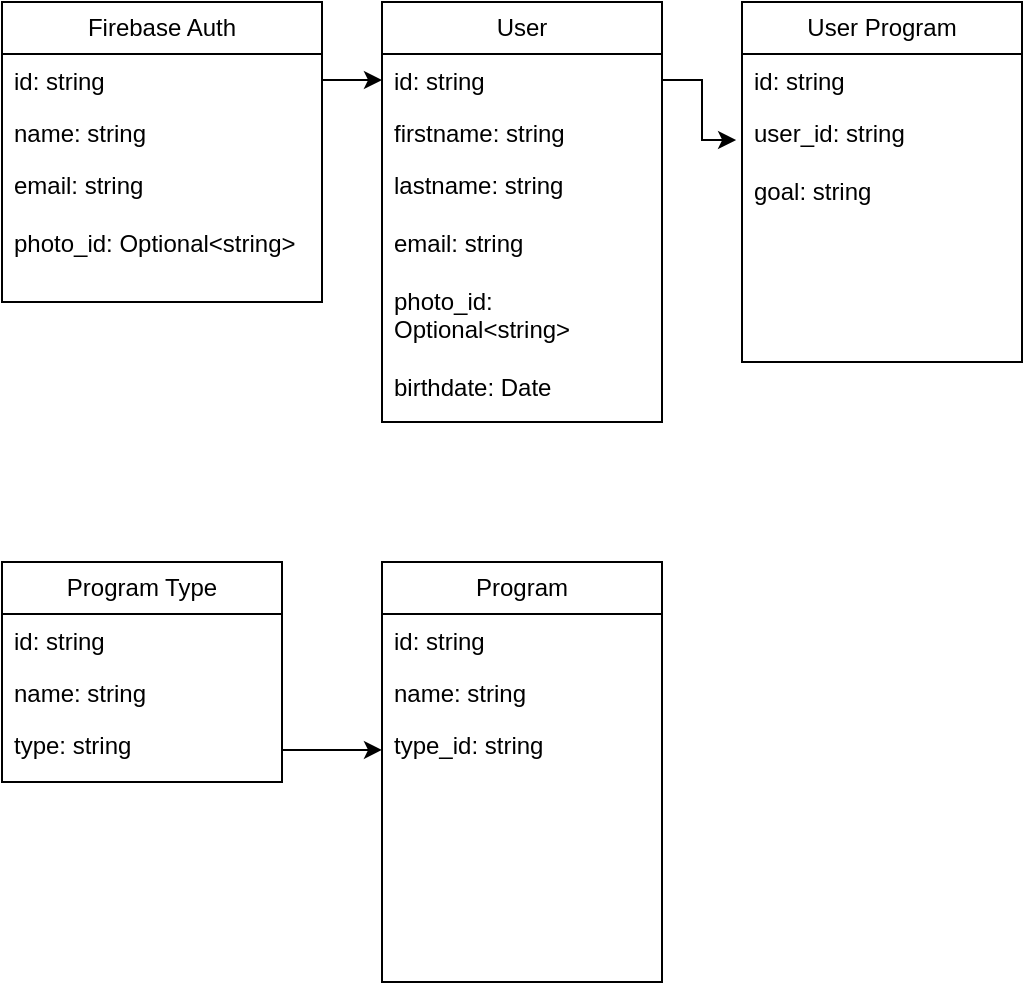 <mxfile version="21.0.10" type="github">
  <diagram name="Page-1" id="0UxrynQYeEg9P37uhTNk">
    <mxGraphModel dx="1434" dy="731" grid="1" gridSize="10" guides="1" tooltips="1" connect="1" arrows="1" fold="1" page="1" pageScale="1" pageWidth="850" pageHeight="1100" math="0" shadow="0">
      <root>
        <mxCell id="0" />
        <mxCell id="1" parent="0" />
        <mxCell id="g6p-Rga5-xAkZkjsVIIk-1" value="User" style="swimlane;fontStyle=0;childLayout=stackLayout;horizontal=1;startSize=26;fillColor=none;horizontalStack=0;resizeParent=1;resizeParentMax=0;resizeLast=0;collapsible=1;marginBottom=0;whiteSpace=wrap;html=1;" vertex="1" parent="1">
          <mxGeometry x="260" y="30" width="140" height="210" as="geometry" />
        </mxCell>
        <mxCell id="g6p-Rga5-xAkZkjsVIIk-2" value="id: string" style="text;strokeColor=none;fillColor=none;align=left;verticalAlign=top;spacingLeft=4;spacingRight=4;overflow=hidden;rotatable=0;points=[[0,0.5],[1,0.5]];portConstraint=eastwest;whiteSpace=wrap;html=1;" vertex="1" parent="g6p-Rga5-xAkZkjsVIIk-1">
          <mxGeometry y="26" width="140" height="26" as="geometry" />
        </mxCell>
        <mxCell id="g6p-Rga5-xAkZkjsVIIk-3" value="firstname: string&lt;br&gt;" style="text;strokeColor=none;fillColor=none;align=left;verticalAlign=top;spacingLeft=4;spacingRight=4;overflow=hidden;rotatable=0;points=[[0,0.5],[1,0.5]];portConstraint=eastwest;whiteSpace=wrap;html=1;" vertex="1" parent="g6p-Rga5-xAkZkjsVIIk-1">
          <mxGeometry y="52" width="140" height="26" as="geometry" />
        </mxCell>
        <mxCell id="g6p-Rga5-xAkZkjsVIIk-6" value="lastname: string&lt;br&gt;&lt;br&gt;email: string&lt;br&gt;&lt;br&gt;photo_id: Optional&amp;lt;string&amp;gt;&lt;br&gt;&lt;br&gt;birthdate: Date" style="text;strokeColor=none;fillColor=none;align=left;verticalAlign=top;spacingLeft=4;spacingRight=4;overflow=hidden;rotatable=0;points=[[0,0.5],[1,0.5]];portConstraint=eastwest;whiteSpace=wrap;html=1;" vertex="1" parent="g6p-Rga5-xAkZkjsVIIk-1">
          <mxGeometry y="78" width="140" height="132" as="geometry" />
        </mxCell>
        <mxCell id="g6p-Rga5-xAkZkjsVIIk-7" value="Firebase Auth" style="swimlane;fontStyle=0;childLayout=stackLayout;horizontal=1;startSize=26;fillColor=none;horizontalStack=0;resizeParent=1;resizeParentMax=0;resizeLast=0;collapsible=1;marginBottom=0;whiteSpace=wrap;html=1;" vertex="1" parent="1">
          <mxGeometry x="70" y="30" width="160" height="150" as="geometry" />
        </mxCell>
        <mxCell id="g6p-Rga5-xAkZkjsVIIk-8" value="id: string" style="text;strokeColor=none;fillColor=none;align=left;verticalAlign=top;spacingLeft=4;spacingRight=4;overflow=hidden;rotatable=0;points=[[0,0.5],[1,0.5]];portConstraint=eastwest;whiteSpace=wrap;html=1;" vertex="1" parent="g6p-Rga5-xAkZkjsVIIk-7">
          <mxGeometry y="26" width="160" height="26" as="geometry" />
        </mxCell>
        <mxCell id="g6p-Rga5-xAkZkjsVIIk-9" value="name: string" style="text;strokeColor=none;fillColor=none;align=left;verticalAlign=top;spacingLeft=4;spacingRight=4;overflow=hidden;rotatable=0;points=[[0,0.5],[1,0.5]];portConstraint=eastwest;whiteSpace=wrap;html=1;" vertex="1" parent="g6p-Rga5-xAkZkjsVIIk-7">
          <mxGeometry y="52" width="160" height="26" as="geometry" />
        </mxCell>
        <mxCell id="g6p-Rga5-xAkZkjsVIIk-10" value="email: string&lt;br&gt;&lt;br&gt;photo_id: Optional&amp;lt;string&amp;gt;" style="text;strokeColor=none;fillColor=none;align=left;verticalAlign=top;spacingLeft=4;spacingRight=4;overflow=hidden;rotatable=0;points=[[0,0.5],[1,0.5]];portConstraint=eastwest;whiteSpace=wrap;html=1;" vertex="1" parent="g6p-Rga5-xAkZkjsVIIk-7">
          <mxGeometry y="78" width="160" height="72" as="geometry" />
        </mxCell>
        <mxCell id="g6p-Rga5-xAkZkjsVIIk-11" value="" style="edgeStyle=orthogonalEdgeStyle;rounded=0;orthogonalLoop=1;jettySize=auto;html=1;entryX=0;entryY=0.5;entryDx=0;entryDy=0;" edge="1" parent="1" source="g6p-Rga5-xAkZkjsVIIk-8" target="g6p-Rga5-xAkZkjsVIIk-2">
          <mxGeometry relative="1" as="geometry" />
        </mxCell>
        <mxCell id="g6p-Rga5-xAkZkjsVIIk-12" value="Program" style="swimlane;fontStyle=0;childLayout=stackLayout;horizontal=1;startSize=26;fillColor=none;horizontalStack=0;resizeParent=1;resizeParentMax=0;resizeLast=0;collapsible=1;marginBottom=0;whiteSpace=wrap;html=1;" vertex="1" parent="1">
          <mxGeometry x="260" y="310" width="140" height="210" as="geometry" />
        </mxCell>
        <mxCell id="g6p-Rga5-xAkZkjsVIIk-13" value="id: string" style="text;strokeColor=none;fillColor=none;align=left;verticalAlign=top;spacingLeft=4;spacingRight=4;overflow=hidden;rotatable=0;points=[[0,0.5],[1,0.5]];portConstraint=eastwest;whiteSpace=wrap;html=1;" vertex="1" parent="g6p-Rga5-xAkZkjsVIIk-12">
          <mxGeometry y="26" width="140" height="26" as="geometry" />
        </mxCell>
        <mxCell id="g6p-Rga5-xAkZkjsVIIk-14" value="name: string" style="text;strokeColor=none;fillColor=none;align=left;verticalAlign=top;spacingLeft=4;spacingRight=4;overflow=hidden;rotatable=0;points=[[0,0.5],[1,0.5]];portConstraint=eastwest;whiteSpace=wrap;html=1;" vertex="1" parent="g6p-Rga5-xAkZkjsVIIk-12">
          <mxGeometry y="52" width="140" height="26" as="geometry" />
        </mxCell>
        <mxCell id="g6p-Rga5-xAkZkjsVIIk-15" value="type_id: string" style="text;strokeColor=none;fillColor=none;align=left;verticalAlign=top;spacingLeft=4;spacingRight=4;overflow=hidden;rotatable=0;points=[[0,0.5],[1,0.5]];portConstraint=eastwest;whiteSpace=wrap;html=1;" vertex="1" parent="g6p-Rga5-xAkZkjsVIIk-12">
          <mxGeometry y="78" width="140" height="132" as="geometry" />
        </mxCell>
        <mxCell id="g6p-Rga5-xAkZkjsVIIk-16" value="User Program" style="swimlane;fontStyle=0;childLayout=stackLayout;horizontal=1;startSize=26;fillColor=none;horizontalStack=0;resizeParent=1;resizeParentMax=0;resizeLast=0;collapsible=1;marginBottom=0;whiteSpace=wrap;html=1;" vertex="1" parent="1">
          <mxGeometry x="440" y="30" width="140" height="180" as="geometry" />
        </mxCell>
        <mxCell id="g6p-Rga5-xAkZkjsVIIk-17" value="id: string" style="text;strokeColor=none;fillColor=none;align=left;verticalAlign=top;spacingLeft=4;spacingRight=4;overflow=hidden;rotatable=0;points=[[0,0.5],[1,0.5]];portConstraint=eastwest;whiteSpace=wrap;html=1;" vertex="1" parent="g6p-Rga5-xAkZkjsVIIk-16">
          <mxGeometry y="26" width="140" height="26" as="geometry" />
        </mxCell>
        <mxCell id="g6p-Rga5-xAkZkjsVIIk-18" value="user_id: string&lt;br&gt;&lt;br&gt;goal: string" style="text;strokeColor=none;fillColor=none;align=left;verticalAlign=top;spacingLeft=4;spacingRight=4;overflow=hidden;rotatable=0;points=[[0,0.5],[1,0.5]];portConstraint=eastwest;whiteSpace=wrap;html=1;" vertex="1" parent="g6p-Rga5-xAkZkjsVIIk-16">
          <mxGeometry y="52" width="140" height="128" as="geometry" />
        </mxCell>
        <mxCell id="g6p-Rga5-xAkZkjsVIIk-20" value="" style="edgeStyle=orthogonalEdgeStyle;rounded=0;orthogonalLoop=1;jettySize=auto;html=1;entryX=-0.021;entryY=0.133;entryDx=0;entryDy=0;entryPerimeter=0;" edge="1" parent="1" source="g6p-Rga5-xAkZkjsVIIk-2" target="g6p-Rga5-xAkZkjsVIIk-18">
          <mxGeometry relative="1" as="geometry">
            <mxPoint x="430" y="110" as="targetPoint" />
          </mxGeometry>
        </mxCell>
        <mxCell id="g6p-Rga5-xAkZkjsVIIk-21" value="Program Type" style="swimlane;fontStyle=0;childLayout=stackLayout;horizontal=1;startSize=26;fillColor=none;horizontalStack=0;resizeParent=1;resizeParentMax=0;resizeLast=0;collapsible=1;marginBottom=0;whiteSpace=wrap;html=1;" vertex="1" parent="1">
          <mxGeometry x="70" y="310" width="140" height="110" as="geometry" />
        </mxCell>
        <mxCell id="g6p-Rga5-xAkZkjsVIIk-22" value="id: string" style="text;strokeColor=none;fillColor=none;align=left;verticalAlign=top;spacingLeft=4;spacingRight=4;overflow=hidden;rotatable=0;points=[[0,0.5],[1,0.5]];portConstraint=eastwest;whiteSpace=wrap;html=1;" vertex="1" parent="g6p-Rga5-xAkZkjsVIIk-21">
          <mxGeometry y="26" width="140" height="26" as="geometry" />
        </mxCell>
        <mxCell id="g6p-Rga5-xAkZkjsVIIk-23" value="name: string" style="text;strokeColor=none;fillColor=none;align=left;verticalAlign=top;spacingLeft=4;spacingRight=4;overflow=hidden;rotatable=0;points=[[0,0.5],[1,0.5]];portConstraint=eastwest;whiteSpace=wrap;html=1;" vertex="1" parent="g6p-Rga5-xAkZkjsVIIk-21">
          <mxGeometry y="52" width="140" height="26" as="geometry" />
        </mxCell>
        <mxCell id="g6p-Rga5-xAkZkjsVIIk-24" value="type: string" style="text;strokeColor=none;fillColor=none;align=left;verticalAlign=top;spacingLeft=4;spacingRight=4;overflow=hidden;rotatable=0;points=[[0,0.5],[1,0.5]];portConstraint=eastwest;whiteSpace=wrap;html=1;" vertex="1" parent="g6p-Rga5-xAkZkjsVIIk-21">
          <mxGeometry y="78" width="140" height="32" as="geometry" />
        </mxCell>
        <mxCell id="g6p-Rga5-xAkZkjsVIIk-25" style="edgeStyle=orthogonalEdgeStyle;rounded=0;orthogonalLoop=1;jettySize=auto;html=1;entryX=0;entryY=0.121;entryDx=0;entryDy=0;entryPerimeter=0;" edge="1" parent="1" source="g6p-Rga5-xAkZkjsVIIk-24" target="g6p-Rga5-xAkZkjsVIIk-15">
          <mxGeometry relative="1" as="geometry" />
        </mxCell>
      </root>
    </mxGraphModel>
  </diagram>
</mxfile>
